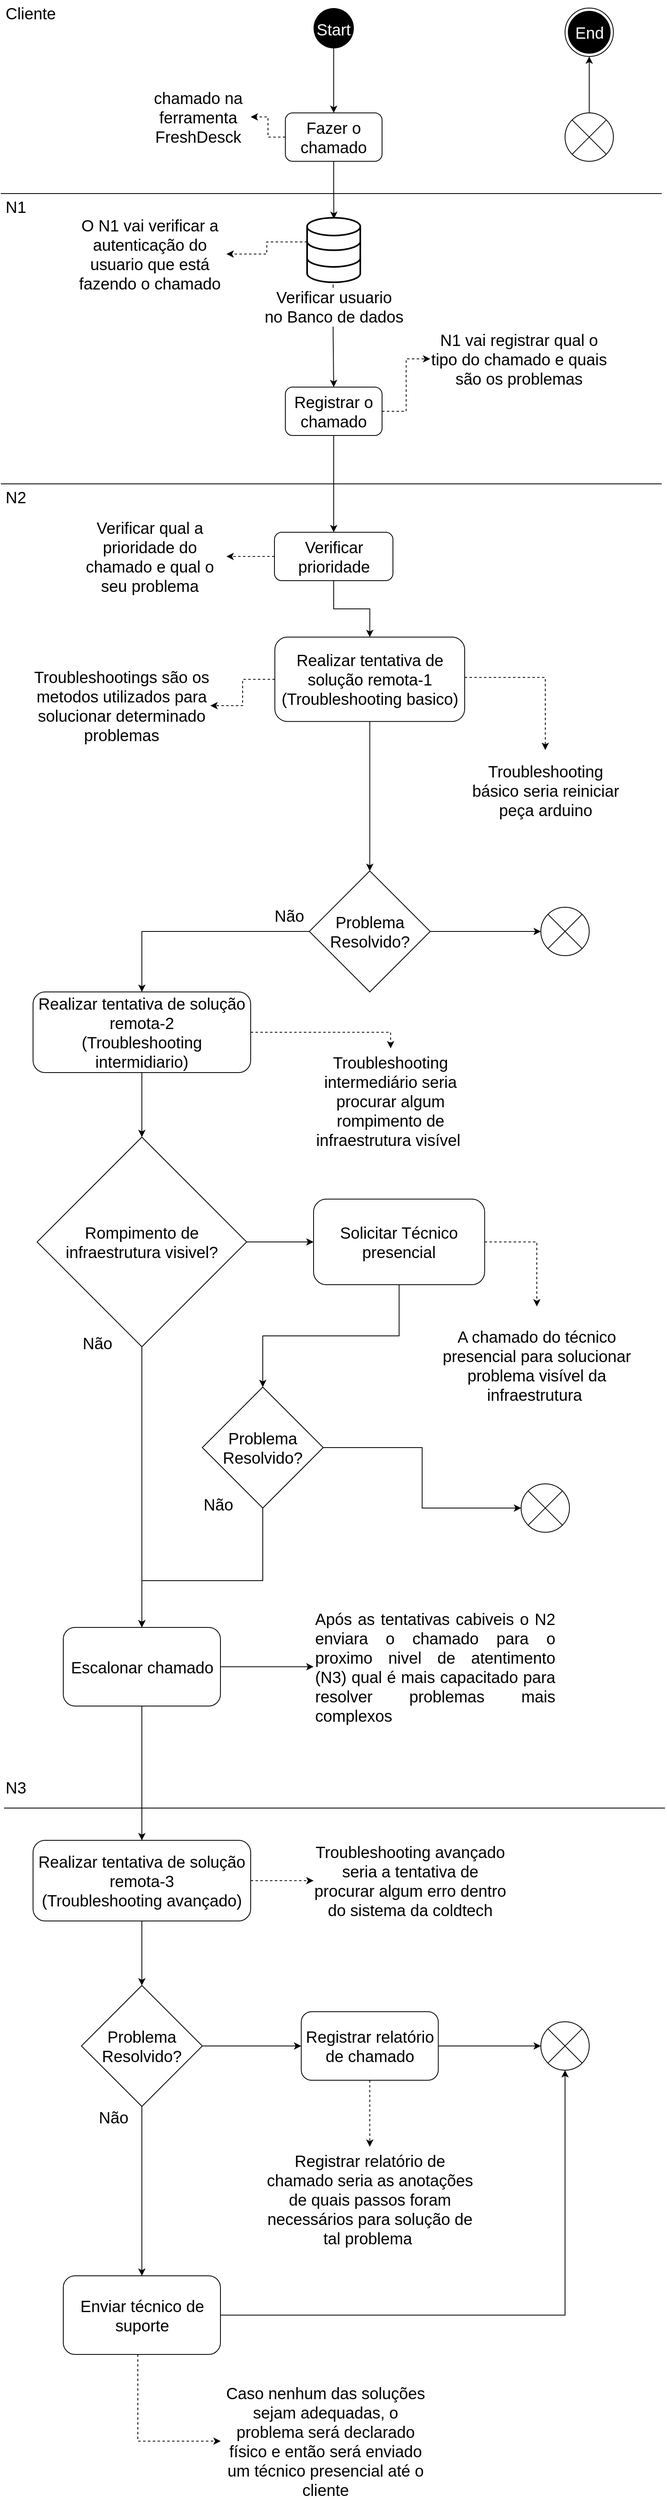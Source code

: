<mxfile version="18.0.6" type="device"><diagram id="E1No3F8mT_Ql_j8Q4HUc" name="Page-1"><mxGraphModel dx="1884" dy="1050" grid="1" gridSize="10" guides="1" tooltips="1" connect="1" arrows="1" fold="1" page="1" pageScale="1" pageWidth="827" pageHeight="1169" math="0" shadow="0"><root><mxCell id="0"/><mxCell id="1" parent="0"/><mxCell id="gI1-eM5L1fnaZ3KgtAM6-1" value="Cliente" style="text;strokeColor=none;fillColor=none;align=left;verticalAlign=middle;spacingLeft=4;spacingRight=4;overflow=hidden;points=[[0,0.5],[1,0.5]];portConstraint=eastwest;rotatable=0;fontSize=20;" vertex="1" parent="1"><mxGeometry width="80" height="30" as="geometry"/></mxCell><mxCell id="gI1-eM5L1fnaZ3KgtAM6-7" style="edgeStyle=orthogonalEdgeStyle;rounded=0;orthogonalLoop=1;jettySize=auto;html=1;entryX=0.5;entryY=0;entryDx=0;entryDy=0;fontSize=20;fontColor=#000000;" edge="1" parent="1" source="gI1-eM5L1fnaZ3KgtAM6-2" target="gI1-eM5L1fnaZ3KgtAM6-5"><mxGeometry relative="1" as="geometry"/></mxCell><mxCell id="gI1-eM5L1fnaZ3KgtAM6-2" value="Start" style="ellipse;fillColor=#000000;strokeColor=none;fontSize=20;fontColor=#FFFFFF;" vertex="1" parent="1"><mxGeometry x="388" y="10" width="50" height="50" as="geometry"/></mxCell><mxCell id="gI1-eM5L1fnaZ3KgtAM6-9" style="edgeStyle=orthogonalEdgeStyle;rounded=0;orthogonalLoop=1;jettySize=auto;html=1;entryX=1;entryY=0.5;entryDx=0;entryDy=0;fontSize=20;fontColor=#000000;dashed=1;" edge="1" parent="1" source="gI1-eM5L1fnaZ3KgtAM6-5" target="gI1-eM5L1fnaZ3KgtAM6-8"><mxGeometry relative="1" as="geometry"/></mxCell><mxCell id="gI1-eM5L1fnaZ3KgtAM6-25" style="edgeStyle=orthogonalEdgeStyle;rounded=0;orthogonalLoop=1;jettySize=auto;html=1;entryX=0.503;entryY=0.018;entryDx=0;entryDy=0;entryPerimeter=0;fontSize=20;fontColor=#000000;" edge="1" parent="1" source="gI1-eM5L1fnaZ3KgtAM6-5" target="gI1-eM5L1fnaZ3KgtAM6-24"><mxGeometry relative="1" as="geometry"/></mxCell><mxCell id="gI1-eM5L1fnaZ3KgtAM6-5" value="&lt;font color=&quot;#000000&quot;&gt;Fazer o chamado&lt;/font&gt;" style="rounded=1;whiteSpace=wrap;html=1;fontSize=20;fontColor=#FFFFFF;fillColor=default;gradientColor=none;" vertex="1" parent="1"><mxGeometry x="353" y="140" width="120" height="60" as="geometry"/></mxCell><mxCell id="gI1-eM5L1fnaZ3KgtAM6-8" value="chamado na ferramenta FreshDesck" style="text;html=1;strokeColor=none;fillColor=none;align=center;verticalAlign=middle;whiteSpace=wrap;rounded=0;fontSize=20;fontColor=#000000;" vertex="1" parent="1"><mxGeometry x="180" y="130" width="130" height="30" as="geometry"/></mxCell><mxCell id="gI1-eM5L1fnaZ3KgtAM6-10" value="" style="endArrow=none;html=1;rounded=0;fontSize=20;fontColor=#000000;" edge="1" parent="1"><mxGeometry width="50" height="50" relative="1" as="geometry"><mxPoint y="240" as="sourcePoint"/><mxPoint x="820" y="240" as="targetPoint"/></mxGeometry></mxCell><mxCell id="gI1-eM5L1fnaZ3KgtAM6-11" value="N1" style="text;strokeColor=none;fillColor=none;align=left;verticalAlign=middle;spacingLeft=4;spacingRight=4;overflow=hidden;points=[[0,0.5],[1,0.5]];portConstraint=eastwest;rotatable=0;fontSize=20;" vertex="1" parent="1"><mxGeometry y="240" width="80" height="30" as="geometry"/></mxCell><mxCell id="gI1-eM5L1fnaZ3KgtAM6-15" style="edgeStyle=orthogonalEdgeStyle;rounded=0;orthogonalLoop=1;jettySize=auto;html=1;entryX=0.5;entryY=0;entryDx=0;entryDy=0;fontSize=20;fontColor=#000000;exitX=0.489;exitY=1.033;exitDx=0;exitDy=0;exitPerimeter=0;" edge="1" parent="1" source="gI1-eM5L1fnaZ3KgtAM6-24" target="gI1-eM5L1fnaZ3KgtAM6-14"><mxGeometry relative="1" as="geometry"><mxPoint x="413" y="330" as="sourcePoint"/></mxGeometry></mxCell><mxCell id="gI1-eM5L1fnaZ3KgtAM6-17" style="edgeStyle=orthogonalEdgeStyle;rounded=0;orthogonalLoop=1;jettySize=auto;html=1;entryX=1;entryY=0.5;entryDx=0;entryDy=0;fontSize=20;fontColor=#000000;dashed=1;exitX=0;exitY=0.375;exitDx=0;exitDy=0;exitPerimeter=0;" edge="1" parent="1" source="gI1-eM5L1fnaZ3KgtAM6-24" target="gI1-eM5L1fnaZ3KgtAM6-16"><mxGeometry relative="1" as="geometry"><mxPoint x="353" y="300.059" as="sourcePoint"/></mxGeometry></mxCell><mxCell id="gI1-eM5L1fnaZ3KgtAM6-19" style="edgeStyle=orthogonalEdgeStyle;rounded=0;orthogonalLoop=1;jettySize=auto;html=1;entryX=0;entryY=0.5;entryDx=0;entryDy=0;dashed=1;fontSize=20;fontColor=#000000;" edge="1" parent="1" source="gI1-eM5L1fnaZ3KgtAM6-14" target="gI1-eM5L1fnaZ3KgtAM6-18"><mxGeometry relative="1" as="geometry"/></mxCell><mxCell id="gI1-eM5L1fnaZ3KgtAM6-31" style="edgeStyle=orthogonalEdgeStyle;rounded=0;orthogonalLoop=1;jettySize=auto;html=1;entryX=0.5;entryY=0;entryDx=0;entryDy=0;fontSize=20;fontColor=#000000;" edge="1" parent="1" source="gI1-eM5L1fnaZ3KgtAM6-14" target="gI1-eM5L1fnaZ3KgtAM6-28"><mxGeometry relative="1" as="geometry"/></mxCell><mxCell id="gI1-eM5L1fnaZ3KgtAM6-14" value="Registrar o chamado" style="rounded=1;whiteSpace=wrap;html=1;fontSize=20;fontColor=#000000;fillColor=#FFFFFF;gradientColor=none;" vertex="1" parent="1"><mxGeometry x="353" y="480" width="120" height="60" as="geometry"/></mxCell><mxCell id="gI1-eM5L1fnaZ3KgtAM6-16" value="O N1 vai verificar a autenticação do usuario que está fazendo o chamado" style="text;html=1;strokeColor=none;fillColor=none;align=center;verticalAlign=middle;whiteSpace=wrap;rounded=0;fontSize=20;fontColor=#000000;" vertex="1" parent="1"><mxGeometry x="90" y="270" width="190" height="90" as="geometry"/></mxCell><mxCell id="gI1-eM5L1fnaZ3KgtAM6-18" value="N1 vai registrar qual o tipo do chamado e quais são os problemas" style="text;html=1;strokeColor=none;fillColor=none;align=center;verticalAlign=middle;whiteSpace=wrap;rounded=0;fontSize=20;fontColor=#000000;" vertex="1" parent="1"><mxGeometry x="532.75" y="410" width="220" height="70" as="geometry"/></mxCell><mxCell id="gI1-eM5L1fnaZ3KgtAM6-22" value="" style="shape=sumEllipse;perimeter=ellipsePerimeter;whiteSpace=wrap;html=1;backgroundOutline=1;fontSize=20;fontColor=#000000;fillColor=#FFFFFF;gradientColor=none;" vertex="1" parent="1"><mxGeometry x="670" y="1125" width="60" height="60" as="geometry"/></mxCell><mxCell id="gI1-eM5L1fnaZ3KgtAM6-24" value="Verificar usuario&lt;br&gt;no Banco de dados" style="html=1;verticalLabelPosition=bottom;align=center;labelBackgroundColor=#ffffff;verticalAlign=top;strokeWidth=2;strokeColor=#000000;shadow=0;dashed=0;shape=mxgraph.ios7.icons.data;fontSize=20;fontColor=#000000;fillColor=#FFFFFF;gradientColor=none;" vertex="1" parent="1"><mxGeometry x="380.01" y="270" width="65.98" height="80" as="geometry"/></mxCell><mxCell id="gI1-eM5L1fnaZ3KgtAM6-26" value="" style="endArrow=none;html=1;rounded=0;fontSize=20;fontColor=#000000;" edge="1" parent="1"><mxGeometry width="50" height="50" relative="1" as="geometry"><mxPoint y="600" as="sourcePoint"/><mxPoint x="820" y="600" as="targetPoint"/></mxGeometry></mxCell><mxCell id="gI1-eM5L1fnaZ3KgtAM6-27" value="N2" style="text;strokeColor=none;fillColor=none;align=left;verticalAlign=middle;spacingLeft=4;spacingRight=4;overflow=hidden;points=[[0,0.5],[1,0.5]];portConstraint=eastwest;rotatable=0;fontSize=20;" vertex="1" parent="1"><mxGeometry y="600" width="80" height="30" as="geometry"/></mxCell><mxCell id="gI1-eM5L1fnaZ3KgtAM6-30" style="edgeStyle=orthogonalEdgeStyle;rounded=0;orthogonalLoop=1;jettySize=auto;html=1;entryX=1;entryY=0.5;entryDx=0;entryDy=0;fontSize=20;fontColor=#000000;dashed=1;" edge="1" parent="1" source="gI1-eM5L1fnaZ3KgtAM6-28" target="gI1-eM5L1fnaZ3KgtAM6-29"><mxGeometry relative="1" as="geometry"/></mxCell><mxCell id="gI1-eM5L1fnaZ3KgtAM6-34" style="edgeStyle=orthogonalEdgeStyle;rounded=0;orthogonalLoop=1;jettySize=auto;html=1;entryX=0.5;entryY=0;entryDx=0;entryDy=0;fontSize=20;fontColor=#000000;" edge="1" parent="1" source="gI1-eM5L1fnaZ3KgtAM6-28" target="gI1-eM5L1fnaZ3KgtAM6-33"><mxGeometry relative="1" as="geometry"/></mxCell><mxCell id="gI1-eM5L1fnaZ3KgtAM6-28" value="Verificar prioridade" style="rounded=1;whiteSpace=wrap;html=1;fontSize=20;fontColor=#000000;strokeColor=#000000;fillColor=#FFFFFF;gradientColor=none;" vertex="1" parent="1"><mxGeometry x="339.5" y="660" width="147" height="60" as="geometry"/></mxCell><mxCell id="gI1-eM5L1fnaZ3KgtAM6-29" value="Verificar qual a prioridade do chamado e qual o seu problema" style="text;html=1;strokeColor=none;fillColor=none;align=center;verticalAlign=middle;whiteSpace=wrap;rounded=0;fontSize=20;fontColor=#000000;" vertex="1" parent="1"><mxGeometry x="90" y="640" width="190" height="100" as="geometry"/></mxCell><mxCell id="gI1-eM5L1fnaZ3KgtAM6-38" style="edgeStyle=orthogonalEdgeStyle;rounded=0;orthogonalLoop=1;jettySize=auto;html=1;entryX=0.5;entryY=0;entryDx=0;entryDy=0;fontSize=20;fontColor=#000000;" edge="1" parent="1" source="gI1-eM5L1fnaZ3KgtAM6-33" target="gI1-eM5L1fnaZ3KgtAM6-37"><mxGeometry relative="1" as="geometry"/></mxCell><mxCell id="gI1-eM5L1fnaZ3KgtAM6-56" style="edgeStyle=orthogonalEdgeStyle;rounded=0;orthogonalLoop=1;jettySize=auto;html=1;entryX=1;entryY=0.5;entryDx=0;entryDy=0;fontSize=20;fontColor=#000000;dashed=1;" edge="1" parent="1" source="gI1-eM5L1fnaZ3KgtAM6-33" target="gI1-eM5L1fnaZ3KgtAM6-55"><mxGeometry relative="1" as="geometry"/></mxCell><mxCell id="gI1-eM5L1fnaZ3KgtAM6-58" style="edgeStyle=orthogonalEdgeStyle;rounded=0;orthogonalLoop=1;jettySize=auto;html=1;entryX=0.5;entryY=0;entryDx=0;entryDy=0;dashed=1;fontSize=20;fontColor=#000000;" edge="1" parent="1" source="gI1-eM5L1fnaZ3KgtAM6-33" target="gI1-eM5L1fnaZ3KgtAM6-57"><mxGeometry relative="1" as="geometry"><Array as="points"><mxPoint x="676" y="840"/></Array></mxGeometry></mxCell><mxCell id="gI1-eM5L1fnaZ3KgtAM6-33" value="Realizar tentativa de solução remota-1&lt;br&gt;(Troubleshooting basico)" style="rounded=1;whiteSpace=wrap;html=1;fontSize=20;fontColor=#000000;strokeColor=#000000;fillColor=#FFFFFF;gradientColor=none;" vertex="1" parent="1"><mxGeometry x="340" y="790" width="235.5" height="104.67" as="geometry"/></mxCell><mxCell id="gI1-eM5L1fnaZ3KgtAM6-48" style="edgeStyle=orthogonalEdgeStyle;rounded=0;orthogonalLoop=1;jettySize=auto;html=1;entryX=0.5;entryY=0;entryDx=0;entryDy=0;fontSize=20;fontColor=#FFFFFF;" edge="1" parent="1" source="gI1-eM5L1fnaZ3KgtAM6-35" target="gI1-eM5L1fnaZ3KgtAM6-47"><mxGeometry relative="1" as="geometry"/></mxCell><mxCell id="gI1-eM5L1fnaZ3KgtAM6-60" style="edgeStyle=orthogonalEdgeStyle;rounded=0;orthogonalLoop=1;jettySize=auto;html=1;entryX=0.5;entryY=0;entryDx=0;entryDy=0;dashed=1;fontSize=20;fontColor=#000000;" edge="1" parent="1" source="gI1-eM5L1fnaZ3KgtAM6-35" target="gI1-eM5L1fnaZ3KgtAM6-59"><mxGeometry relative="1" as="geometry"/></mxCell><mxCell id="gI1-eM5L1fnaZ3KgtAM6-35" value="Realizar tentativa de solução remota-2&lt;br&gt;(Troubleshooting intermidiario)" style="rounded=1;whiteSpace=wrap;html=1;fontSize=20;fontColor=#000000;strokeColor=#000000;fillColor=#FFFFFF;gradientColor=none;" vertex="1" parent="1"><mxGeometry x="40" y="1230" width="270" height="100" as="geometry"/></mxCell><mxCell id="gI1-eM5L1fnaZ3KgtAM6-41" style="edgeStyle=orthogonalEdgeStyle;rounded=0;orthogonalLoop=1;jettySize=auto;html=1;entryX=0.5;entryY=0;entryDx=0;entryDy=0;fontSize=20;fontColor=#000000;" edge="1" parent="1" source="gI1-eM5L1fnaZ3KgtAM6-37" target="gI1-eM5L1fnaZ3KgtAM6-35"><mxGeometry relative="1" as="geometry"><Array as="points"><mxPoint x="175" y="1155"/></Array></mxGeometry></mxCell><mxCell id="gI1-eM5L1fnaZ3KgtAM6-43" style="edgeStyle=orthogonalEdgeStyle;rounded=0;orthogonalLoop=1;jettySize=auto;html=1;entryX=0;entryY=0.5;entryDx=0;entryDy=0;fontSize=20;fontColor=#000000;" edge="1" parent="1" source="gI1-eM5L1fnaZ3KgtAM6-37" target="gI1-eM5L1fnaZ3KgtAM6-22"><mxGeometry relative="1" as="geometry"/></mxCell><mxCell id="gI1-eM5L1fnaZ3KgtAM6-37" value="Problema Resolvido?" style="rhombus;whiteSpace=wrap;html=1;fontSize=20;fontColor=#000000;strokeColor=#000000;fillColor=#FFFFFF;gradientColor=none;" vertex="1" parent="1"><mxGeometry x="382.75" y="1080" width="150" height="150" as="geometry"/></mxCell><mxCell id="gI1-eM5L1fnaZ3KgtAM6-40" value="Não" style="text;html=1;strokeColor=none;fillColor=none;align=center;verticalAlign=middle;whiteSpace=wrap;rounded=0;fontSize=20;fontColor=#000000;" vertex="1" parent="1"><mxGeometry x="328" y="1120" width="60" height="30" as="geometry"/></mxCell><mxCell id="gI1-eM5L1fnaZ3KgtAM6-46" style="edgeStyle=orthogonalEdgeStyle;rounded=0;orthogonalLoop=1;jettySize=auto;html=1;entryX=0.5;entryY=1;entryDx=0;entryDy=0;fontSize=20;fontColor=#FFFFFF;" edge="1" parent="1" source="gI1-eM5L1fnaZ3KgtAM6-44" target="gI1-eM5L1fnaZ3KgtAM6-45"><mxGeometry relative="1" as="geometry"/></mxCell><mxCell id="gI1-eM5L1fnaZ3KgtAM6-44" value="" style="shape=sumEllipse;perimeter=ellipsePerimeter;whiteSpace=wrap;html=1;backgroundOutline=1;fontSize=20;fontColor=#000000;fillColor=#FFFFFF;gradientColor=none;" vertex="1" parent="1"><mxGeometry x="700" y="140" width="60" height="60" as="geometry"/></mxCell><mxCell id="gI1-eM5L1fnaZ3KgtAM6-45" value="&lt;font color=&quot;#ffffff&quot;&gt;End&lt;/font&gt;" style="ellipse;html=1;shape=endState;fillColor=#000000;strokeColor=#000000;fontSize=20;fontColor=#000000;" vertex="1" parent="1"><mxGeometry x="700" y="10" width="60" height="60" as="geometry"/></mxCell><mxCell id="gI1-eM5L1fnaZ3KgtAM6-90" style="edgeStyle=orthogonalEdgeStyle;rounded=0;orthogonalLoop=1;jettySize=auto;html=1;entryX=0;entryY=0.5;entryDx=0;entryDy=0;fontSize=20;fontColor=#000000;" edge="1" parent="1" source="gI1-eM5L1fnaZ3KgtAM6-47" target="gI1-eM5L1fnaZ3KgtAM6-89"><mxGeometry relative="1" as="geometry"/></mxCell><mxCell id="gI1-eM5L1fnaZ3KgtAM6-93" style="edgeStyle=orthogonalEdgeStyle;rounded=0;orthogonalLoop=1;jettySize=auto;html=1;entryX=0.5;entryY=0;entryDx=0;entryDy=0;fontSize=20;fontColor=#000000;" edge="1" parent="1" source="gI1-eM5L1fnaZ3KgtAM6-47" target="gI1-eM5L1fnaZ3KgtAM6-63"><mxGeometry relative="1" as="geometry"/></mxCell><mxCell id="gI1-eM5L1fnaZ3KgtAM6-47" value="Rompimento de infraestrutura visivel?" style="rhombus;whiteSpace=wrap;html=1;fontSize=20;fontColor=#000000;strokeColor=#000000;fillColor=#FFFFFF;gradientColor=none;" vertex="1" parent="1"><mxGeometry x="45" y="1410" width="260" height="260" as="geometry"/></mxCell><mxCell id="gI1-eM5L1fnaZ3KgtAM6-49" value="" style="shape=sumEllipse;perimeter=ellipsePerimeter;whiteSpace=wrap;html=1;backgroundOutline=1;fontSize=20;fontColor=#000000;fillColor=#FFFFFF;gradientColor=none;" vertex="1" parent="1"><mxGeometry x="645.5" y="1840" width="60" height="60" as="geometry"/></mxCell><mxCell id="gI1-eM5L1fnaZ3KgtAM6-51" value="Não" style="text;html=1;strokeColor=none;fillColor=none;align=center;verticalAlign=middle;whiteSpace=wrap;rounded=0;fontSize=20;fontColor=#000000;" vertex="1" parent="1"><mxGeometry x="90" y="1650" width="60" height="30" as="geometry"/></mxCell><mxCell id="gI1-eM5L1fnaZ3KgtAM6-54" value="" style="endArrow=none;html=1;rounded=0;fontSize=20;fontColor=#000000;" edge="1" parent="1"><mxGeometry width="50" height="50" relative="1" as="geometry"><mxPoint x="4" y="2242" as="sourcePoint"/><mxPoint x="824" y="2242" as="targetPoint"/></mxGeometry></mxCell><mxCell id="gI1-eM5L1fnaZ3KgtAM6-55" value="&lt;font color=&quot;#000000&quot;&gt;Troubleshootings são os metodos utilizados para solucionar determinado problemas&lt;/font&gt;" style="text;html=1;strokeColor=none;fillColor=none;align=center;verticalAlign=middle;whiteSpace=wrap;rounded=0;labelBackgroundColor=none;fontSize=20;fontColor=#FFFFFF;" vertex="1" parent="1"><mxGeometry x="40" y="820" width="220" height="110" as="geometry"/></mxCell><mxCell id="gI1-eM5L1fnaZ3KgtAM6-57" value="Troubleshooting básico seria reiniciar peça arduino" style="text;html=1;strokeColor=none;fillColor=none;align=center;verticalAlign=middle;whiteSpace=wrap;rounded=0;labelBackgroundColor=none;fontSize=20;fontColor=#000000;" vertex="1" parent="1"><mxGeometry x="575.5" y="930" width="200" height="100" as="geometry"/></mxCell><mxCell id="gI1-eM5L1fnaZ3KgtAM6-59" value="&lt;div style=&quot;&quot;&gt;&lt;span style=&quot;background-color: initial;&quot;&gt;Troubleshooting intermediário seria procurar algum rompimento de infraestrutura visível&amp;nbsp;&lt;/span&gt;&lt;/div&gt;" style="text;html=1;strokeColor=none;fillColor=none;align=center;verticalAlign=middle;whiteSpace=wrap;rounded=0;labelBackgroundColor=none;fontSize=20;fontColor=#000000;" vertex="1" parent="1"><mxGeometry x="370" y="1300" width="227.25" height="130" as="geometry"/></mxCell><mxCell id="gI1-eM5L1fnaZ3KgtAM6-61" value="N3" style="text;strokeColor=none;fillColor=none;align=left;verticalAlign=middle;spacingLeft=4;spacingRight=4;overflow=hidden;points=[[0,0.5],[1,0.5]];portConstraint=eastwest;rotatable=0;fontSize=20;" vertex="1" parent="1"><mxGeometry y="2200" width="40" height="30" as="geometry"/></mxCell><mxCell id="gI1-eM5L1fnaZ3KgtAM6-70" style="edgeStyle=orthogonalEdgeStyle;rounded=0;orthogonalLoop=1;jettySize=auto;html=1;entryX=0.5;entryY=0;entryDx=0;entryDy=0;fontSize=20;fontColor=#000000;" edge="1" parent="1" source="gI1-eM5L1fnaZ3KgtAM6-62" target="gI1-eM5L1fnaZ3KgtAM6-69"><mxGeometry relative="1" as="geometry"/></mxCell><mxCell id="gI1-eM5L1fnaZ3KgtAM6-77" style="edgeStyle=orthogonalEdgeStyle;rounded=0;orthogonalLoop=1;jettySize=auto;html=1;entryX=0;entryY=0.5;entryDx=0;entryDy=0;fontSize=20;fontColor=#000000;dashed=1;" edge="1" parent="1" source="gI1-eM5L1fnaZ3KgtAM6-62" target="gI1-eM5L1fnaZ3KgtAM6-66"><mxGeometry relative="1" as="geometry"/></mxCell><mxCell id="gI1-eM5L1fnaZ3KgtAM6-62" value="Realizar tentativa de solução remota-3&lt;br&gt;(Troubleshooting avançado)" style="rounded=1;whiteSpace=wrap;html=1;fontSize=20;fontColor=#000000;strokeColor=#000000;fillColor=#FFFFFF;gradientColor=none;" vertex="1" parent="1"><mxGeometry x="40" y="2282" width="270" height="100" as="geometry"/></mxCell><mxCell id="gI1-eM5L1fnaZ3KgtAM6-65" style="edgeStyle=orthogonalEdgeStyle;rounded=0;orthogonalLoop=1;jettySize=auto;html=1;entryX=0.5;entryY=0;entryDx=0;entryDy=0;fontSize=20;fontColor=#000000;" edge="1" parent="1" source="gI1-eM5L1fnaZ3KgtAM6-63" target="gI1-eM5L1fnaZ3KgtAM6-62"><mxGeometry relative="1" as="geometry"/></mxCell><mxCell id="gI1-eM5L1fnaZ3KgtAM6-88" style="edgeStyle=orthogonalEdgeStyle;rounded=0;orthogonalLoop=1;jettySize=auto;html=1;entryX=0;entryY=0.5;entryDx=0;entryDy=0;fontSize=20;fontColor=#000000;" edge="1" parent="1" source="gI1-eM5L1fnaZ3KgtAM6-63" target="gI1-eM5L1fnaZ3KgtAM6-87"><mxGeometry relative="1" as="geometry"><mxPoint x="353" y="2066.75" as="targetPoint"/></mxGeometry></mxCell><mxCell id="gI1-eM5L1fnaZ3KgtAM6-63" value="Escalonar chamado" style="rounded=1;whiteSpace=wrap;html=1;labelBackgroundColor=none;fontSize=20;fontColor=#000000;strokeColor=#000000;fillColor=#FFFFFF;gradientColor=none;" vertex="1" parent="1"><mxGeometry x="77.5" y="2018" width="195" height="97.5" as="geometry"/></mxCell><mxCell id="gI1-eM5L1fnaZ3KgtAM6-66" value="Troubleshooting avançado seria a tentativa de procurar algum erro dentro do sistema da coldtech" style="text;html=1;strokeColor=none;fillColor=none;align=center;verticalAlign=middle;whiteSpace=wrap;rounded=0;labelBackgroundColor=none;fontSize=20;fontColor=#000000;" vertex="1" parent="1"><mxGeometry x="388" y="2272" width="240" height="120" as="geometry"/></mxCell><mxCell id="gI1-eM5L1fnaZ3KgtAM6-75" style="edgeStyle=orthogonalEdgeStyle;rounded=0;orthogonalLoop=1;jettySize=auto;html=1;entryX=0.5;entryY=0;entryDx=0;entryDy=0;fontSize=20;fontColor=#000000;" edge="1" parent="1" source="gI1-eM5L1fnaZ3KgtAM6-69" target="gI1-eM5L1fnaZ3KgtAM6-74"><mxGeometry relative="1" as="geometry"/></mxCell><mxCell id="gI1-eM5L1fnaZ3KgtAM6-80" style="edgeStyle=orthogonalEdgeStyle;rounded=0;orthogonalLoop=1;jettySize=auto;html=1;entryX=0;entryY=0.5;entryDx=0;entryDy=0;fontSize=20;fontColor=#000000;" edge="1" parent="1" source="gI1-eM5L1fnaZ3KgtAM6-69" target="gI1-eM5L1fnaZ3KgtAM6-78"><mxGeometry relative="1" as="geometry"/></mxCell><mxCell id="gI1-eM5L1fnaZ3KgtAM6-69" value="Problema Resolvido?" style="rhombus;whiteSpace=wrap;html=1;fontSize=20;fontColor=#000000;strokeColor=#000000;fillColor=#FFFFFF;gradientColor=none;" vertex="1" parent="1"><mxGeometry x="100" y="2462" width="150" height="150" as="geometry"/></mxCell><mxCell id="gI1-eM5L1fnaZ3KgtAM6-71" value="Não" style="text;html=1;strokeColor=none;fillColor=none;align=center;verticalAlign=middle;whiteSpace=wrap;rounded=0;labelBackgroundColor=none;fontSize=20;fontColor=#000000;" vertex="1" parent="1"><mxGeometry x="110" y="2610" width="60" height="30" as="geometry"/></mxCell><mxCell id="gI1-eM5L1fnaZ3KgtAM6-72" value="" style="shape=sumEllipse;perimeter=ellipsePerimeter;whiteSpace=wrap;html=1;backgroundOutline=1;fontSize=20;fontColor=#000000;fillColor=#FFFFFF;gradientColor=none;" vertex="1" parent="1"><mxGeometry x="670" y="2507" width="60" height="60" as="geometry"/></mxCell><mxCell id="gI1-eM5L1fnaZ3KgtAM6-76" style="edgeStyle=orthogonalEdgeStyle;rounded=0;orthogonalLoop=1;jettySize=auto;html=1;entryX=0.5;entryY=1;entryDx=0;entryDy=0;fontSize=20;fontColor=#000000;" edge="1" parent="1" source="gI1-eM5L1fnaZ3KgtAM6-74" target="gI1-eM5L1fnaZ3KgtAM6-72"><mxGeometry relative="1" as="geometry"/></mxCell><mxCell id="gI1-eM5L1fnaZ3KgtAM6-85" style="edgeStyle=orthogonalEdgeStyle;rounded=0;orthogonalLoop=1;jettySize=auto;html=1;entryX=0;entryY=0.5;entryDx=0;entryDy=0;dashed=1;fontSize=20;fontColor=#000000;" edge="1" parent="1" source="gI1-eM5L1fnaZ3KgtAM6-74" target="gI1-eM5L1fnaZ3KgtAM6-83"><mxGeometry relative="1" as="geometry"><Array as="points"><mxPoint x="170" y="3027"/></Array></mxGeometry></mxCell><mxCell id="gI1-eM5L1fnaZ3KgtAM6-74" value="Enviar técnico de suporte" style="rounded=1;whiteSpace=wrap;html=1;labelBackgroundColor=none;fontSize=20;fontColor=#000000;strokeColor=#000000;fillColor=#FFFFFF;gradientColor=none;" vertex="1" parent="1"><mxGeometry x="77.5" y="2822" width="195" height="97.5" as="geometry"/></mxCell><mxCell id="gI1-eM5L1fnaZ3KgtAM6-79" style="edgeStyle=orthogonalEdgeStyle;rounded=0;orthogonalLoop=1;jettySize=auto;html=1;entryX=0;entryY=0.5;entryDx=0;entryDy=0;fontSize=20;fontColor=#000000;" edge="1" parent="1" source="gI1-eM5L1fnaZ3KgtAM6-78" target="gI1-eM5L1fnaZ3KgtAM6-72"><mxGeometry relative="1" as="geometry"/></mxCell><mxCell id="gI1-eM5L1fnaZ3KgtAM6-82" style="edgeStyle=orthogonalEdgeStyle;rounded=0;orthogonalLoop=1;jettySize=auto;html=1;entryX=0.5;entryY=0;entryDx=0;entryDy=0;fontSize=20;fontColor=#000000;dashed=1;" edge="1" parent="1" source="gI1-eM5L1fnaZ3KgtAM6-78" target="gI1-eM5L1fnaZ3KgtAM6-81"><mxGeometry relative="1" as="geometry"/></mxCell><mxCell id="gI1-eM5L1fnaZ3KgtAM6-78" value="Registrar relatório de chamado" style="rounded=1;whiteSpace=wrap;html=1;labelBackgroundColor=none;fontSize=20;fontColor=#000000;strokeColor=#000000;fillColor=#FFFFFF;gradientColor=none;" vertex="1" parent="1"><mxGeometry x="372.75" y="2494.5" width="170" height="85" as="geometry"/></mxCell><mxCell id="gI1-eM5L1fnaZ3KgtAM6-81" value="Registrar relatório de chamado seria as anotações de quais passos foram necessários para solução de tal problema&amp;nbsp;" style="text;html=1;strokeColor=none;fillColor=none;align=center;verticalAlign=middle;whiteSpace=wrap;rounded=0;labelBackgroundColor=none;fontSize=20;fontColor=#000000;" vertex="1" parent="1"><mxGeometry x="327.75" y="2662" width="260" height="130" as="geometry"/></mxCell><mxCell id="gI1-eM5L1fnaZ3KgtAM6-83" value="Caso nenhum das soluções sejam adequadas, o problema será declarado físico e então será enviado um técnico presencial até o cliente" style="text;html=1;strokeColor=none;fillColor=none;align=center;verticalAlign=middle;whiteSpace=wrap;rounded=0;labelBackgroundColor=none;fontSize=20;fontColor=#000000;" vertex="1" parent="1"><mxGeometry x="272.75" y="2962" width="260" height="130" as="geometry"/></mxCell><mxCell id="gI1-eM5L1fnaZ3KgtAM6-87" value="&lt;div style=&quot;text-align: justify;&quot;&gt;&lt;span style=&quot;background-color: initial;&quot;&gt;Após as tentativas cabiveis o N2 enviara o chamado para o proximo nivel de atentimento (N3) qual é mais capacitado para resolver problemas mais complexos&lt;/span&gt;&lt;/div&gt;" style="text;html=1;strokeColor=none;fillColor=none;align=left;verticalAlign=middle;whiteSpace=wrap;rounded=0;labelBackgroundColor=none;fontSize=20;fontColor=#000000;" vertex="1" parent="1"><mxGeometry x="388" y="1991.75" width="300" height="150" as="geometry"/></mxCell><mxCell id="gI1-eM5L1fnaZ3KgtAM6-92" style="edgeStyle=orthogonalEdgeStyle;rounded=0;orthogonalLoop=1;jettySize=auto;html=1;entryX=0.5;entryY=0;entryDx=0;entryDy=0;fontSize=20;fontColor=#000000;" edge="1" parent="1" source="gI1-eM5L1fnaZ3KgtAM6-89" target="gI1-eM5L1fnaZ3KgtAM6-91"><mxGeometry relative="1" as="geometry"/></mxCell><mxCell id="gI1-eM5L1fnaZ3KgtAM6-98" style="edgeStyle=orthogonalEdgeStyle;rounded=0;orthogonalLoop=1;jettySize=auto;html=1;entryX=0.5;entryY=0;entryDx=0;entryDy=0;fontSize=20;fontColor=#000000;dashed=1;" edge="1" parent="1" source="gI1-eM5L1fnaZ3KgtAM6-89" target="gI1-eM5L1fnaZ3KgtAM6-97"><mxGeometry relative="1" as="geometry"><Array as="points"><mxPoint x="665" y="1540"/></Array></mxGeometry></mxCell><mxCell id="gI1-eM5L1fnaZ3KgtAM6-89" value="Solicitar Técnico presencial" style="rounded=1;whiteSpace=wrap;html=1;labelBackgroundColor=none;fontSize=20;fontColor=#000000;strokeColor=#000000;fillColor=#FFFFFF;gradientColor=none;" vertex="1" parent="1"><mxGeometry x="388" y="1486.93" width="212.25" height="106.13" as="geometry"/></mxCell><mxCell id="gI1-eM5L1fnaZ3KgtAM6-94" style="edgeStyle=orthogonalEdgeStyle;rounded=0;orthogonalLoop=1;jettySize=auto;html=1;entryX=0.5;entryY=0;entryDx=0;entryDy=0;fontSize=20;fontColor=#000000;" edge="1" parent="1" source="gI1-eM5L1fnaZ3KgtAM6-91" target="gI1-eM5L1fnaZ3KgtAM6-63"><mxGeometry relative="1" as="geometry"><Array as="points"><mxPoint x="325" y="1960"/><mxPoint x="175" y="1960"/></Array></mxGeometry></mxCell><mxCell id="gI1-eM5L1fnaZ3KgtAM6-95" style="edgeStyle=orthogonalEdgeStyle;rounded=0;orthogonalLoop=1;jettySize=auto;html=1;entryX=0;entryY=0.5;entryDx=0;entryDy=0;fontSize=20;fontColor=#000000;" edge="1" parent="1" source="gI1-eM5L1fnaZ3KgtAM6-91" target="gI1-eM5L1fnaZ3KgtAM6-49"><mxGeometry relative="1" as="geometry"/></mxCell><mxCell id="gI1-eM5L1fnaZ3KgtAM6-91" value="Problema Resolvido?" style="rhombus;whiteSpace=wrap;html=1;fontSize=20;fontColor=#000000;strokeColor=#000000;fillColor=#FFFFFF;gradientColor=none;" vertex="1" parent="1"><mxGeometry x="250" y="1720" width="150" height="150" as="geometry"/></mxCell><mxCell id="gI1-eM5L1fnaZ3KgtAM6-96" value="Não" style="text;html=1;strokeColor=none;fillColor=none;align=center;verticalAlign=middle;whiteSpace=wrap;rounded=0;fontSize=20;fontColor=#000000;" vertex="1" parent="1"><mxGeometry x="240" y="1850" width="60" height="30" as="geometry"/></mxCell><mxCell id="gI1-eM5L1fnaZ3KgtAM6-97" value="A chamado do técnico presencial para solucionar problema visível da infraestrutura&amp;nbsp;" style="text;html=1;strokeColor=none;fillColor=none;align=center;verticalAlign=middle;whiteSpace=wrap;rounded=0;labelBackgroundColor=none;fontSize=20;fontColor=#000000;" vertex="1" parent="1"><mxGeometry x="520" y="1620" width="290" height="145" as="geometry"/></mxCell></root></mxGraphModel></diagram></mxfile>